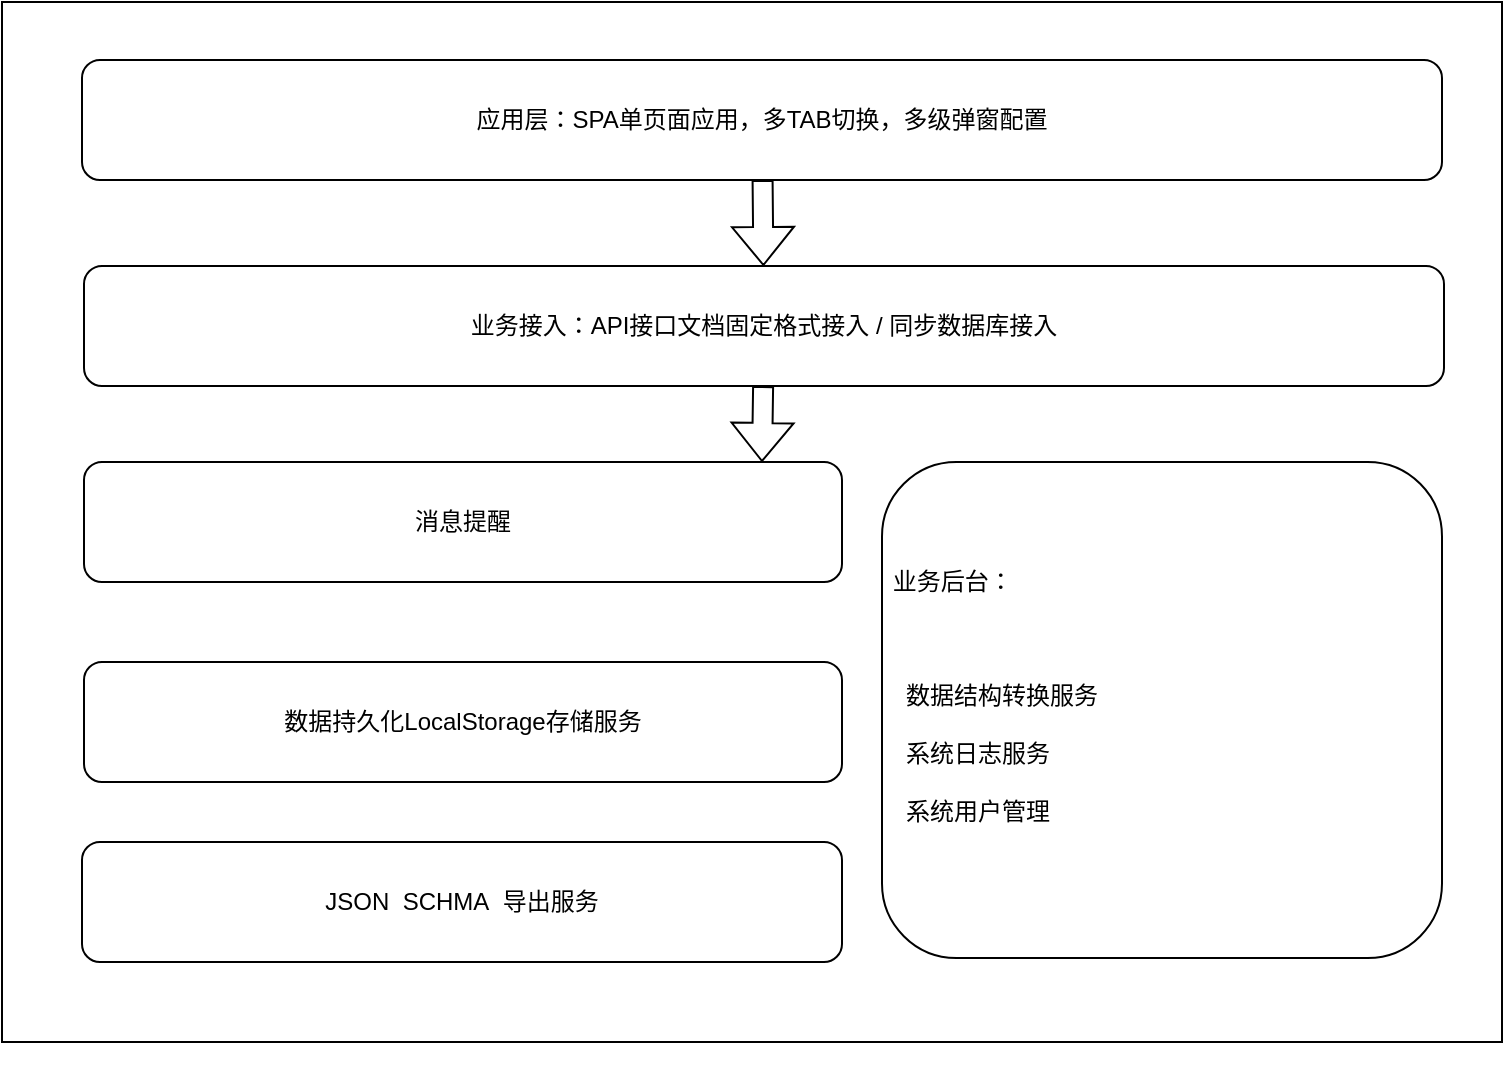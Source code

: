 <mxfile version="19.0.1" type="github">
  <diagram id="vbCKlgx4Ht_vAZZ_frE-" name="第 1 页">
    <mxGraphModel dx="1422" dy="762" grid="0" gridSize="10" guides="1" tooltips="1" connect="1" arrows="1" fold="1" page="1" pageScale="1" pageWidth="850" pageHeight="1100" math="0" shadow="0">
      <root>
        <mxCell id="0" />
        <mxCell id="1" parent="0" />
        <mxCell id="BW_UkmIZYidW0nhLz3oX-1" value="" style="rounded=0;whiteSpace=wrap;html=1;" vertex="1" parent="1">
          <mxGeometry x="40" y="40" width="750" height="520" as="geometry" />
        </mxCell>
        <mxCell id="BW_UkmIZYidW0nhLz3oX-2" value="应用层：SPA单页面应用，多TAB切换，多级弹窗配置" style="rounded=1;whiteSpace=wrap;html=1;align=center;" vertex="1" parent="1">
          <mxGeometry x="80" y="69" width="680" height="60" as="geometry" />
        </mxCell>
        <mxCell id="BW_UkmIZYidW0nhLz3oX-3" value="业务接入：API接口文档固定格式接入 / 同步数据库接入" style="rounded=1;whiteSpace=wrap;html=1;" vertex="1" parent="1">
          <mxGeometry x="81" y="172" width="680" height="60" as="geometry" />
        </mxCell>
        <mxCell id="BW_UkmIZYidW0nhLz3oX-4" value="消息提醒" style="rounded=1;whiteSpace=wrap;html=1;" vertex="1" parent="1">
          <mxGeometry x="81" y="270" width="379" height="60" as="geometry" />
        </mxCell>
        <mxCell id="BW_UkmIZYidW0nhLz3oX-5" value="&amp;nbsp; &amp;nbsp; &lt;br&gt;&lt;span style=&quot;white-space: pre;&quot;&gt;	&lt;/span&gt;&amp;nbsp;&lt;br&gt;&lt;br&gt;&lt;br&gt;&lt;br&gt;&lt;br&gt;&lt;span style=&quot;white-space: pre;&quot;&gt;	&lt;/span&gt;&lt;br&gt;&lt;span style=&quot;white-space: pre;&quot;&gt;	&lt;/span&gt;&lt;br&gt;&lt;span style=&quot;white-space: pre;&quot;&gt;	&lt;/span&gt;业务后台：&lt;br&gt;&lt;br&gt;&lt;span style=&quot;white-space: pre;&quot;&gt;	&lt;/span&gt;&lt;span style=&quot;white-space: pre;&quot;&gt;	&lt;/span&gt;&lt;br&gt;&lt;br&gt;&lt;span style=&quot;white-space: pre;&quot;&gt;	&lt;span style=&quot;white-space: pre;&quot;&gt;	&lt;/span&gt;&lt;/span&gt;&lt;span style=&quot;white-space: pre;&quot;&gt;	&lt;/span&gt;数据结构转换服务&lt;br&gt;&lt;span style=&quot;white-space: pre;&quot;&gt;	&lt;/span&gt;&lt;span style=&quot;white-space: pre;&quot;&gt;	&lt;/span&gt;&lt;br&gt;&lt;span style=&quot;white-space: pre;&quot;&gt;	&lt;/span&gt;&lt;span style=&quot;white-space: pre;&quot;&gt;	&lt;span style=&quot;white-space: pre;&quot;&gt;	&lt;/span&gt;&lt;/span&gt;系统日志服务&lt;br&gt;&lt;br&gt;&lt;span style=&quot;white-space: pre;&quot;&gt;	&lt;/span&gt;&lt;span style=&quot;white-space: pre;&quot;&gt;	&lt;span style=&quot;white-space: pre;&quot;&gt;	&lt;/span&gt;&lt;/span&gt;系统用户管理&lt;br&gt;&lt;br&gt;&lt;span style=&quot;white-space: pre;&quot;&gt;	&lt;/span&gt;&lt;span style=&quot;white-space: pre;&quot;&gt;	&lt;/span&gt;&lt;br&gt;&lt;br&gt;&lt;br&gt;&lt;br&gt;&lt;br&gt;&lt;br&gt;&lt;br&gt;&lt;span style=&quot;white-space: pre;&quot;&gt;	&lt;/span&gt;&lt;span style=&quot;white-space: pre;&quot;&gt;	&lt;/span&gt;" style="rounded=1;whiteSpace=wrap;html=1;align=left;" vertex="1" parent="1">
          <mxGeometry x="480" y="270" width="280" height="248" as="geometry" />
        </mxCell>
        <mxCell id="BW_UkmIZYidW0nhLz3oX-8" value="" style="shape=flexArrow;endArrow=classic;html=1;rounded=0;" edge="1" parent="1" source="BW_UkmIZYidW0nhLz3oX-2" target="BW_UkmIZYidW0nhLz3oX-3">
          <mxGeometry width="50" height="50" relative="1" as="geometry">
            <mxPoint x="410" y="370" as="sourcePoint" />
            <mxPoint x="450" y="340" as="targetPoint" />
          </mxGeometry>
        </mxCell>
        <mxCell id="BW_UkmIZYidW0nhLz3oX-9" value="" style="shape=flexArrow;endArrow=classic;html=1;rounded=0;" edge="1" parent="1" source="BW_UkmIZYidW0nhLz3oX-3">
          <mxGeometry width="50" height="50" relative="1" as="geometry">
            <mxPoint x="400" y="390" as="sourcePoint" />
            <mxPoint x="420" y="270" as="targetPoint" />
          </mxGeometry>
        </mxCell>
        <mxCell id="BW_UkmIZYidW0nhLz3oX-10" value="数据持久化LocalStorage存储服务" style="rounded=1;whiteSpace=wrap;html=1;" vertex="1" parent="1">
          <mxGeometry x="81" y="370" width="379" height="60" as="geometry" />
        </mxCell>
        <mxCell id="BW_UkmIZYidW0nhLz3oX-11" value="JSON&amp;nbsp; SCHMA&amp;nbsp; 导出服务" style="rounded=1;whiteSpace=wrap;html=1;" vertex="1" parent="1">
          <mxGeometry x="80" y="460" width="380" height="60" as="geometry" />
        </mxCell>
      </root>
    </mxGraphModel>
  </diagram>
</mxfile>
